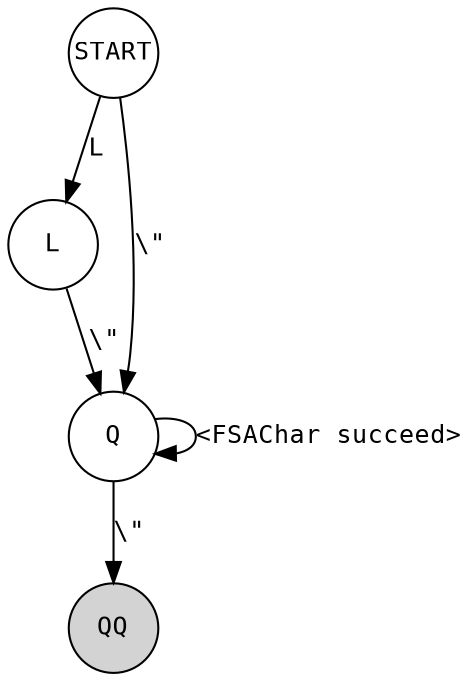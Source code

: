 digraph string {
    node [shape = circle, height = 0.6, fontname = "monospace", fixedsize = true, fontsize = 12];
    edge [fontname = "monospace", fontsize = 12];

    node [shape = circle];
    START; L; Q;

    node [style = filled];
    QQ;

    START -> L [label = "L"];
    START -> Q [label = "\\\""];

    L -> Q [label = "\\\""];
    
    Q -> Q [label = "<FSAChar succeed>"];

    Q -> QQ [label = "\\\""];

}